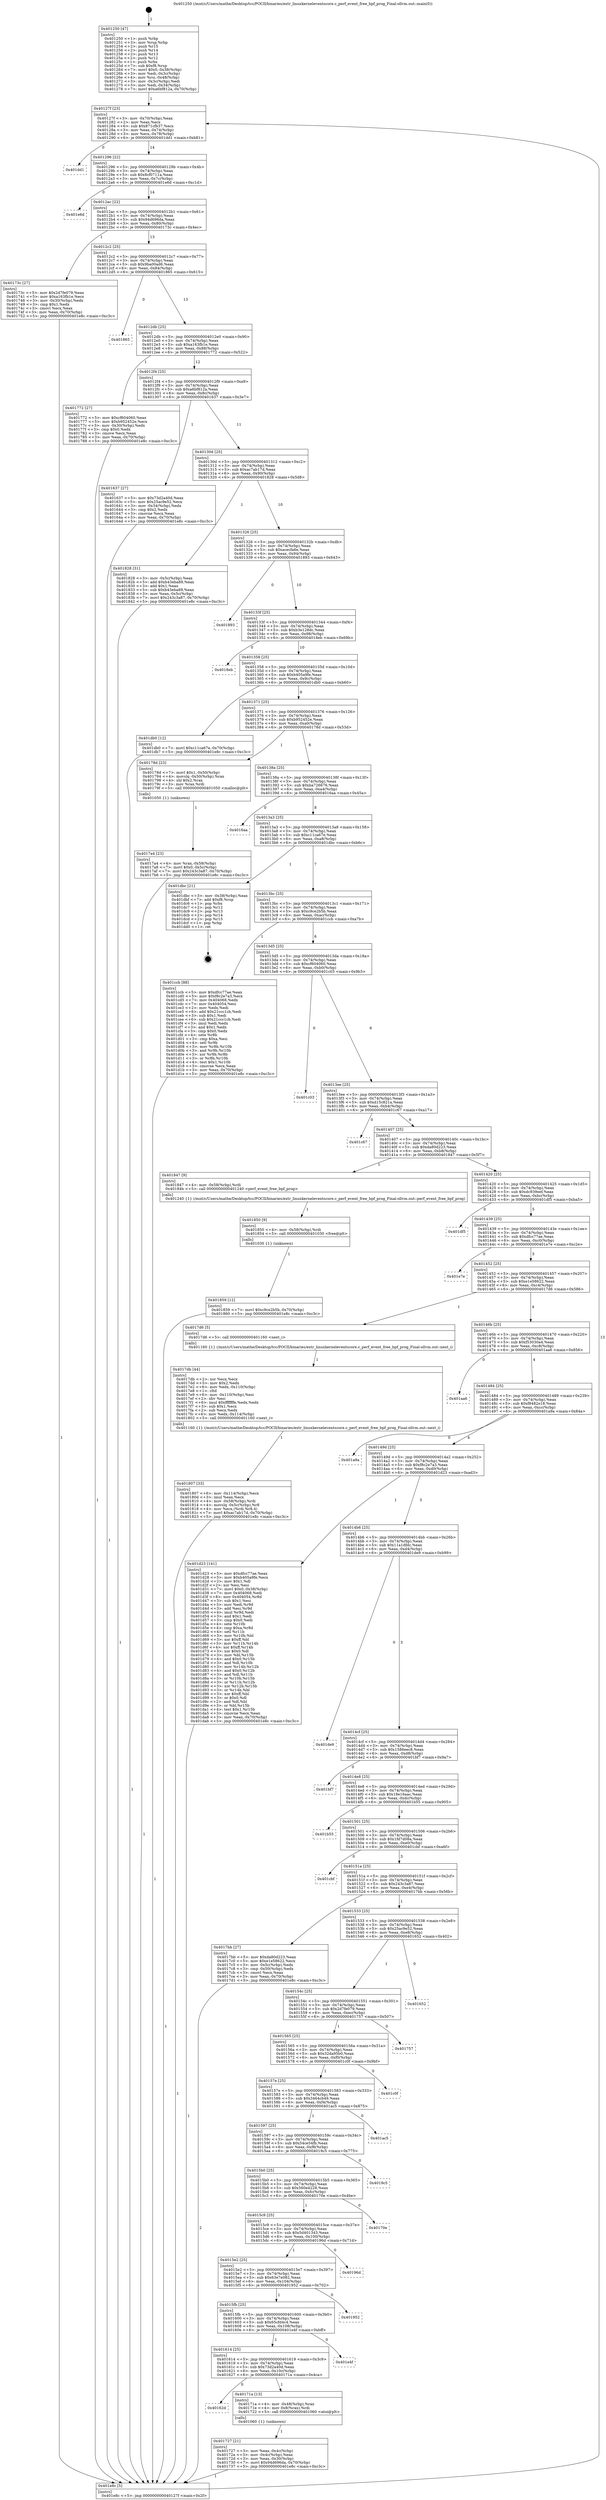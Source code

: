 digraph "0x401250" {
  label = "0x401250 (/mnt/c/Users/mathe/Desktop/tcc/POCII/binaries/extr_linuxkerneleventscore.c_perf_event_free_bpf_prog_Final-ollvm.out::main(0))"
  labelloc = "t"
  node[shape=record]

  Entry [label="",width=0.3,height=0.3,shape=circle,fillcolor=black,style=filled]
  "0x40127f" [label="{
     0x40127f [23]\l
     | [instrs]\l
     &nbsp;&nbsp;0x40127f \<+3\>: mov -0x70(%rbp),%eax\l
     &nbsp;&nbsp;0x401282 \<+2\>: mov %eax,%ecx\l
     &nbsp;&nbsp;0x401284 \<+6\>: sub $0x871cfb37,%ecx\l
     &nbsp;&nbsp;0x40128a \<+3\>: mov %eax,-0x74(%rbp)\l
     &nbsp;&nbsp;0x40128d \<+3\>: mov %ecx,-0x78(%rbp)\l
     &nbsp;&nbsp;0x401290 \<+6\>: je 0000000000401dd1 \<main+0xb81\>\l
  }"]
  "0x401dd1" [label="{
     0x401dd1\l
  }", style=dashed]
  "0x401296" [label="{
     0x401296 [22]\l
     | [instrs]\l
     &nbsp;&nbsp;0x401296 \<+5\>: jmp 000000000040129b \<main+0x4b\>\l
     &nbsp;&nbsp;0x40129b \<+3\>: mov -0x74(%rbp),%eax\l
     &nbsp;&nbsp;0x40129e \<+5\>: sub $0x8cf0711a,%eax\l
     &nbsp;&nbsp;0x4012a3 \<+3\>: mov %eax,-0x7c(%rbp)\l
     &nbsp;&nbsp;0x4012a6 \<+6\>: je 0000000000401e6d \<main+0xc1d\>\l
  }"]
  Exit [label="",width=0.3,height=0.3,shape=circle,fillcolor=black,style=filled,peripheries=2]
  "0x401e6d" [label="{
     0x401e6d\l
  }", style=dashed]
  "0x4012ac" [label="{
     0x4012ac [22]\l
     | [instrs]\l
     &nbsp;&nbsp;0x4012ac \<+5\>: jmp 00000000004012b1 \<main+0x61\>\l
     &nbsp;&nbsp;0x4012b1 \<+3\>: mov -0x74(%rbp),%eax\l
     &nbsp;&nbsp;0x4012b4 \<+5\>: sub $0x94d696da,%eax\l
     &nbsp;&nbsp;0x4012b9 \<+3\>: mov %eax,-0x80(%rbp)\l
     &nbsp;&nbsp;0x4012bc \<+6\>: je 000000000040173c \<main+0x4ec\>\l
  }"]
  "0x401859" [label="{
     0x401859 [12]\l
     | [instrs]\l
     &nbsp;&nbsp;0x401859 \<+7\>: movl $0xc9ce2b5b,-0x70(%rbp)\l
     &nbsp;&nbsp;0x401860 \<+5\>: jmp 0000000000401e8c \<main+0xc3c\>\l
  }"]
  "0x40173c" [label="{
     0x40173c [27]\l
     | [instrs]\l
     &nbsp;&nbsp;0x40173c \<+5\>: mov $0x2d7fe079,%eax\l
     &nbsp;&nbsp;0x401741 \<+5\>: mov $0xa163fb1e,%ecx\l
     &nbsp;&nbsp;0x401746 \<+3\>: mov -0x30(%rbp),%edx\l
     &nbsp;&nbsp;0x401749 \<+3\>: cmp $0x1,%edx\l
     &nbsp;&nbsp;0x40174c \<+3\>: cmovl %ecx,%eax\l
     &nbsp;&nbsp;0x40174f \<+3\>: mov %eax,-0x70(%rbp)\l
     &nbsp;&nbsp;0x401752 \<+5\>: jmp 0000000000401e8c \<main+0xc3c\>\l
  }"]
  "0x4012c2" [label="{
     0x4012c2 [25]\l
     | [instrs]\l
     &nbsp;&nbsp;0x4012c2 \<+5\>: jmp 00000000004012c7 \<main+0x77\>\l
     &nbsp;&nbsp;0x4012c7 \<+3\>: mov -0x74(%rbp),%eax\l
     &nbsp;&nbsp;0x4012ca \<+5\>: sub $0x9ba00ad6,%eax\l
     &nbsp;&nbsp;0x4012cf \<+6\>: mov %eax,-0x84(%rbp)\l
     &nbsp;&nbsp;0x4012d5 \<+6\>: je 0000000000401865 \<main+0x615\>\l
  }"]
  "0x401850" [label="{
     0x401850 [9]\l
     | [instrs]\l
     &nbsp;&nbsp;0x401850 \<+4\>: mov -0x58(%rbp),%rdi\l
     &nbsp;&nbsp;0x401854 \<+5\>: call 0000000000401030 \<free@plt\>\l
     | [calls]\l
     &nbsp;&nbsp;0x401030 \{1\} (unknown)\l
  }"]
  "0x401865" [label="{
     0x401865\l
  }", style=dashed]
  "0x4012db" [label="{
     0x4012db [25]\l
     | [instrs]\l
     &nbsp;&nbsp;0x4012db \<+5\>: jmp 00000000004012e0 \<main+0x90\>\l
     &nbsp;&nbsp;0x4012e0 \<+3\>: mov -0x74(%rbp),%eax\l
     &nbsp;&nbsp;0x4012e3 \<+5\>: sub $0xa163fb1e,%eax\l
     &nbsp;&nbsp;0x4012e8 \<+6\>: mov %eax,-0x88(%rbp)\l
     &nbsp;&nbsp;0x4012ee \<+6\>: je 0000000000401772 \<main+0x522\>\l
  }"]
  "0x401807" [label="{
     0x401807 [33]\l
     | [instrs]\l
     &nbsp;&nbsp;0x401807 \<+6\>: mov -0x114(%rbp),%ecx\l
     &nbsp;&nbsp;0x40180d \<+3\>: imul %eax,%ecx\l
     &nbsp;&nbsp;0x401810 \<+4\>: mov -0x58(%rbp),%rdi\l
     &nbsp;&nbsp;0x401814 \<+4\>: movslq -0x5c(%rbp),%r8\l
     &nbsp;&nbsp;0x401818 \<+4\>: mov %ecx,(%rdi,%r8,4)\l
     &nbsp;&nbsp;0x40181c \<+7\>: movl $0xac7ab17d,-0x70(%rbp)\l
     &nbsp;&nbsp;0x401823 \<+5\>: jmp 0000000000401e8c \<main+0xc3c\>\l
  }"]
  "0x401772" [label="{
     0x401772 [27]\l
     | [instrs]\l
     &nbsp;&nbsp;0x401772 \<+5\>: mov $0xcf604060,%eax\l
     &nbsp;&nbsp;0x401777 \<+5\>: mov $0xb952452e,%ecx\l
     &nbsp;&nbsp;0x40177c \<+3\>: mov -0x30(%rbp),%edx\l
     &nbsp;&nbsp;0x40177f \<+3\>: cmp $0x0,%edx\l
     &nbsp;&nbsp;0x401782 \<+3\>: cmove %ecx,%eax\l
     &nbsp;&nbsp;0x401785 \<+3\>: mov %eax,-0x70(%rbp)\l
     &nbsp;&nbsp;0x401788 \<+5\>: jmp 0000000000401e8c \<main+0xc3c\>\l
  }"]
  "0x4012f4" [label="{
     0x4012f4 [25]\l
     | [instrs]\l
     &nbsp;&nbsp;0x4012f4 \<+5\>: jmp 00000000004012f9 \<main+0xa9\>\l
     &nbsp;&nbsp;0x4012f9 \<+3\>: mov -0x74(%rbp),%eax\l
     &nbsp;&nbsp;0x4012fc \<+5\>: sub $0xa6bf812a,%eax\l
     &nbsp;&nbsp;0x401301 \<+6\>: mov %eax,-0x8c(%rbp)\l
     &nbsp;&nbsp;0x401307 \<+6\>: je 0000000000401637 \<main+0x3e7\>\l
  }"]
  "0x4017db" [label="{
     0x4017db [44]\l
     | [instrs]\l
     &nbsp;&nbsp;0x4017db \<+2\>: xor %ecx,%ecx\l
     &nbsp;&nbsp;0x4017dd \<+5\>: mov $0x2,%edx\l
     &nbsp;&nbsp;0x4017e2 \<+6\>: mov %edx,-0x110(%rbp)\l
     &nbsp;&nbsp;0x4017e8 \<+1\>: cltd\l
     &nbsp;&nbsp;0x4017e9 \<+6\>: mov -0x110(%rbp),%esi\l
     &nbsp;&nbsp;0x4017ef \<+2\>: idiv %esi\l
     &nbsp;&nbsp;0x4017f1 \<+6\>: imul $0xfffffffe,%edx,%edx\l
     &nbsp;&nbsp;0x4017f7 \<+3\>: sub $0x1,%ecx\l
     &nbsp;&nbsp;0x4017fa \<+2\>: sub %ecx,%edx\l
     &nbsp;&nbsp;0x4017fc \<+6\>: mov %edx,-0x114(%rbp)\l
     &nbsp;&nbsp;0x401802 \<+5\>: call 0000000000401160 \<next_i\>\l
     | [calls]\l
     &nbsp;&nbsp;0x401160 \{1\} (/mnt/c/Users/mathe/Desktop/tcc/POCII/binaries/extr_linuxkerneleventscore.c_perf_event_free_bpf_prog_Final-ollvm.out::next_i)\l
  }"]
  "0x401637" [label="{
     0x401637 [27]\l
     | [instrs]\l
     &nbsp;&nbsp;0x401637 \<+5\>: mov $0x73d2a40d,%eax\l
     &nbsp;&nbsp;0x40163c \<+5\>: mov $0x25ac9e52,%ecx\l
     &nbsp;&nbsp;0x401641 \<+3\>: mov -0x34(%rbp),%edx\l
     &nbsp;&nbsp;0x401644 \<+3\>: cmp $0x2,%edx\l
     &nbsp;&nbsp;0x401647 \<+3\>: cmovne %ecx,%eax\l
     &nbsp;&nbsp;0x40164a \<+3\>: mov %eax,-0x70(%rbp)\l
     &nbsp;&nbsp;0x40164d \<+5\>: jmp 0000000000401e8c \<main+0xc3c\>\l
  }"]
  "0x40130d" [label="{
     0x40130d [25]\l
     | [instrs]\l
     &nbsp;&nbsp;0x40130d \<+5\>: jmp 0000000000401312 \<main+0xc2\>\l
     &nbsp;&nbsp;0x401312 \<+3\>: mov -0x74(%rbp),%eax\l
     &nbsp;&nbsp;0x401315 \<+5\>: sub $0xac7ab17d,%eax\l
     &nbsp;&nbsp;0x40131a \<+6\>: mov %eax,-0x90(%rbp)\l
     &nbsp;&nbsp;0x401320 \<+6\>: je 0000000000401828 \<main+0x5d8\>\l
  }"]
  "0x401e8c" [label="{
     0x401e8c [5]\l
     | [instrs]\l
     &nbsp;&nbsp;0x401e8c \<+5\>: jmp 000000000040127f \<main+0x2f\>\l
  }"]
  "0x401250" [label="{
     0x401250 [47]\l
     | [instrs]\l
     &nbsp;&nbsp;0x401250 \<+1\>: push %rbp\l
     &nbsp;&nbsp;0x401251 \<+3\>: mov %rsp,%rbp\l
     &nbsp;&nbsp;0x401254 \<+2\>: push %r15\l
     &nbsp;&nbsp;0x401256 \<+2\>: push %r14\l
     &nbsp;&nbsp;0x401258 \<+2\>: push %r13\l
     &nbsp;&nbsp;0x40125a \<+2\>: push %r12\l
     &nbsp;&nbsp;0x40125c \<+1\>: push %rbx\l
     &nbsp;&nbsp;0x40125d \<+7\>: sub $0xf8,%rsp\l
     &nbsp;&nbsp;0x401264 \<+7\>: movl $0x0,-0x38(%rbp)\l
     &nbsp;&nbsp;0x40126b \<+3\>: mov %edi,-0x3c(%rbp)\l
     &nbsp;&nbsp;0x40126e \<+4\>: mov %rsi,-0x48(%rbp)\l
     &nbsp;&nbsp;0x401272 \<+3\>: mov -0x3c(%rbp),%edi\l
     &nbsp;&nbsp;0x401275 \<+3\>: mov %edi,-0x34(%rbp)\l
     &nbsp;&nbsp;0x401278 \<+7\>: movl $0xa6bf812a,-0x70(%rbp)\l
  }"]
  "0x4017a4" [label="{
     0x4017a4 [23]\l
     | [instrs]\l
     &nbsp;&nbsp;0x4017a4 \<+4\>: mov %rax,-0x58(%rbp)\l
     &nbsp;&nbsp;0x4017a8 \<+7\>: movl $0x0,-0x5c(%rbp)\l
     &nbsp;&nbsp;0x4017af \<+7\>: movl $0x243c3a87,-0x70(%rbp)\l
     &nbsp;&nbsp;0x4017b6 \<+5\>: jmp 0000000000401e8c \<main+0xc3c\>\l
  }"]
  "0x401828" [label="{
     0x401828 [31]\l
     | [instrs]\l
     &nbsp;&nbsp;0x401828 \<+3\>: mov -0x5c(%rbp),%eax\l
     &nbsp;&nbsp;0x40182b \<+5\>: add $0xb43eba89,%eax\l
     &nbsp;&nbsp;0x401830 \<+3\>: add $0x1,%eax\l
     &nbsp;&nbsp;0x401833 \<+5\>: sub $0xb43eba89,%eax\l
     &nbsp;&nbsp;0x401838 \<+3\>: mov %eax,-0x5c(%rbp)\l
     &nbsp;&nbsp;0x40183b \<+7\>: movl $0x243c3a87,-0x70(%rbp)\l
     &nbsp;&nbsp;0x401842 \<+5\>: jmp 0000000000401e8c \<main+0xc3c\>\l
  }"]
  "0x401326" [label="{
     0x401326 [25]\l
     | [instrs]\l
     &nbsp;&nbsp;0x401326 \<+5\>: jmp 000000000040132b \<main+0xdb\>\l
     &nbsp;&nbsp;0x40132b \<+3\>: mov -0x74(%rbp),%eax\l
     &nbsp;&nbsp;0x40132e \<+5\>: sub $0xacecfa6e,%eax\l
     &nbsp;&nbsp;0x401333 \<+6\>: mov %eax,-0x94(%rbp)\l
     &nbsp;&nbsp;0x401339 \<+6\>: je 0000000000401893 \<main+0x643\>\l
  }"]
  "0x401727" [label="{
     0x401727 [21]\l
     | [instrs]\l
     &nbsp;&nbsp;0x401727 \<+3\>: mov %eax,-0x4c(%rbp)\l
     &nbsp;&nbsp;0x40172a \<+3\>: mov -0x4c(%rbp),%eax\l
     &nbsp;&nbsp;0x40172d \<+3\>: mov %eax,-0x30(%rbp)\l
     &nbsp;&nbsp;0x401730 \<+7\>: movl $0x94d696da,-0x70(%rbp)\l
     &nbsp;&nbsp;0x401737 \<+5\>: jmp 0000000000401e8c \<main+0xc3c\>\l
  }"]
  "0x401893" [label="{
     0x401893\l
  }", style=dashed]
  "0x40133f" [label="{
     0x40133f [25]\l
     | [instrs]\l
     &nbsp;&nbsp;0x40133f \<+5\>: jmp 0000000000401344 \<main+0xf4\>\l
     &nbsp;&nbsp;0x401344 \<+3\>: mov -0x74(%rbp),%eax\l
     &nbsp;&nbsp;0x401347 \<+5\>: sub $0xb3e128dc,%eax\l
     &nbsp;&nbsp;0x40134c \<+6\>: mov %eax,-0x98(%rbp)\l
     &nbsp;&nbsp;0x401352 \<+6\>: je 00000000004018eb \<main+0x69b\>\l
  }"]
  "0x40162d" [label="{
     0x40162d\l
  }", style=dashed]
  "0x4018eb" [label="{
     0x4018eb\l
  }", style=dashed]
  "0x401358" [label="{
     0x401358 [25]\l
     | [instrs]\l
     &nbsp;&nbsp;0x401358 \<+5\>: jmp 000000000040135d \<main+0x10d\>\l
     &nbsp;&nbsp;0x40135d \<+3\>: mov -0x74(%rbp),%eax\l
     &nbsp;&nbsp;0x401360 \<+5\>: sub $0xb405a9fe,%eax\l
     &nbsp;&nbsp;0x401365 \<+6\>: mov %eax,-0x9c(%rbp)\l
     &nbsp;&nbsp;0x40136b \<+6\>: je 0000000000401db0 \<main+0xb60\>\l
  }"]
  "0x40171a" [label="{
     0x40171a [13]\l
     | [instrs]\l
     &nbsp;&nbsp;0x40171a \<+4\>: mov -0x48(%rbp),%rax\l
     &nbsp;&nbsp;0x40171e \<+4\>: mov 0x8(%rax),%rdi\l
     &nbsp;&nbsp;0x401722 \<+5\>: call 0000000000401060 \<atoi@plt\>\l
     | [calls]\l
     &nbsp;&nbsp;0x401060 \{1\} (unknown)\l
  }"]
  "0x401db0" [label="{
     0x401db0 [12]\l
     | [instrs]\l
     &nbsp;&nbsp;0x401db0 \<+7\>: movl $0xc11ca67e,-0x70(%rbp)\l
     &nbsp;&nbsp;0x401db7 \<+5\>: jmp 0000000000401e8c \<main+0xc3c\>\l
  }"]
  "0x401371" [label="{
     0x401371 [25]\l
     | [instrs]\l
     &nbsp;&nbsp;0x401371 \<+5\>: jmp 0000000000401376 \<main+0x126\>\l
     &nbsp;&nbsp;0x401376 \<+3\>: mov -0x74(%rbp),%eax\l
     &nbsp;&nbsp;0x401379 \<+5\>: sub $0xb952452e,%eax\l
     &nbsp;&nbsp;0x40137e \<+6\>: mov %eax,-0xa0(%rbp)\l
     &nbsp;&nbsp;0x401384 \<+6\>: je 000000000040178d \<main+0x53d\>\l
  }"]
  "0x401614" [label="{
     0x401614 [25]\l
     | [instrs]\l
     &nbsp;&nbsp;0x401614 \<+5\>: jmp 0000000000401619 \<main+0x3c9\>\l
     &nbsp;&nbsp;0x401619 \<+3\>: mov -0x74(%rbp),%eax\l
     &nbsp;&nbsp;0x40161c \<+5\>: sub $0x73d2a40d,%eax\l
     &nbsp;&nbsp;0x401621 \<+6\>: mov %eax,-0x10c(%rbp)\l
     &nbsp;&nbsp;0x401627 \<+6\>: je 000000000040171a \<main+0x4ca\>\l
  }"]
  "0x40178d" [label="{
     0x40178d [23]\l
     | [instrs]\l
     &nbsp;&nbsp;0x40178d \<+7\>: movl $0x1,-0x50(%rbp)\l
     &nbsp;&nbsp;0x401794 \<+4\>: movslq -0x50(%rbp),%rax\l
     &nbsp;&nbsp;0x401798 \<+4\>: shl $0x2,%rax\l
     &nbsp;&nbsp;0x40179c \<+3\>: mov %rax,%rdi\l
     &nbsp;&nbsp;0x40179f \<+5\>: call 0000000000401050 \<malloc@plt\>\l
     | [calls]\l
     &nbsp;&nbsp;0x401050 \{1\} (unknown)\l
  }"]
  "0x40138a" [label="{
     0x40138a [25]\l
     | [instrs]\l
     &nbsp;&nbsp;0x40138a \<+5\>: jmp 000000000040138f \<main+0x13f\>\l
     &nbsp;&nbsp;0x40138f \<+3\>: mov -0x74(%rbp),%eax\l
     &nbsp;&nbsp;0x401392 \<+5\>: sub $0xba726676,%eax\l
     &nbsp;&nbsp;0x401397 \<+6\>: mov %eax,-0xa4(%rbp)\l
     &nbsp;&nbsp;0x40139d \<+6\>: je 00000000004016aa \<main+0x45a\>\l
  }"]
  "0x401e4f" [label="{
     0x401e4f\l
  }", style=dashed]
  "0x4016aa" [label="{
     0x4016aa\l
  }", style=dashed]
  "0x4013a3" [label="{
     0x4013a3 [25]\l
     | [instrs]\l
     &nbsp;&nbsp;0x4013a3 \<+5\>: jmp 00000000004013a8 \<main+0x158\>\l
     &nbsp;&nbsp;0x4013a8 \<+3\>: mov -0x74(%rbp),%eax\l
     &nbsp;&nbsp;0x4013ab \<+5\>: sub $0xc11ca67e,%eax\l
     &nbsp;&nbsp;0x4013b0 \<+6\>: mov %eax,-0xa8(%rbp)\l
     &nbsp;&nbsp;0x4013b6 \<+6\>: je 0000000000401dbc \<main+0xb6c\>\l
  }"]
  "0x4015fb" [label="{
     0x4015fb [25]\l
     | [instrs]\l
     &nbsp;&nbsp;0x4015fb \<+5\>: jmp 0000000000401600 \<main+0x3b0\>\l
     &nbsp;&nbsp;0x401600 \<+3\>: mov -0x74(%rbp),%eax\l
     &nbsp;&nbsp;0x401603 \<+5\>: sub $0x65cfd4c4,%eax\l
     &nbsp;&nbsp;0x401608 \<+6\>: mov %eax,-0x108(%rbp)\l
     &nbsp;&nbsp;0x40160e \<+6\>: je 0000000000401e4f \<main+0xbff\>\l
  }"]
  "0x401dbc" [label="{
     0x401dbc [21]\l
     | [instrs]\l
     &nbsp;&nbsp;0x401dbc \<+3\>: mov -0x38(%rbp),%eax\l
     &nbsp;&nbsp;0x401dbf \<+7\>: add $0xf8,%rsp\l
     &nbsp;&nbsp;0x401dc6 \<+1\>: pop %rbx\l
     &nbsp;&nbsp;0x401dc7 \<+2\>: pop %r12\l
     &nbsp;&nbsp;0x401dc9 \<+2\>: pop %r13\l
     &nbsp;&nbsp;0x401dcb \<+2\>: pop %r14\l
     &nbsp;&nbsp;0x401dcd \<+2\>: pop %r15\l
     &nbsp;&nbsp;0x401dcf \<+1\>: pop %rbp\l
     &nbsp;&nbsp;0x401dd0 \<+1\>: ret\l
  }"]
  "0x4013bc" [label="{
     0x4013bc [25]\l
     | [instrs]\l
     &nbsp;&nbsp;0x4013bc \<+5\>: jmp 00000000004013c1 \<main+0x171\>\l
     &nbsp;&nbsp;0x4013c1 \<+3\>: mov -0x74(%rbp),%eax\l
     &nbsp;&nbsp;0x4013c4 \<+5\>: sub $0xc9ce2b5b,%eax\l
     &nbsp;&nbsp;0x4013c9 \<+6\>: mov %eax,-0xac(%rbp)\l
     &nbsp;&nbsp;0x4013cf \<+6\>: je 0000000000401ccb \<main+0xa7b\>\l
  }"]
  "0x401952" [label="{
     0x401952\l
  }", style=dashed]
  "0x401ccb" [label="{
     0x401ccb [88]\l
     | [instrs]\l
     &nbsp;&nbsp;0x401ccb \<+5\>: mov $0xdfcc77ae,%eax\l
     &nbsp;&nbsp;0x401cd0 \<+5\>: mov $0xf8c2e7a3,%ecx\l
     &nbsp;&nbsp;0x401cd5 \<+7\>: mov 0x404068,%edx\l
     &nbsp;&nbsp;0x401cdc \<+7\>: mov 0x404054,%esi\l
     &nbsp;&nbsp;0x401ce3 \<+2\>: mov %edx,%edi\l
     &nbsp;&nbsp;0x401ce5 \<+6\>: add $0x21ccc1cb,%edi\l
     &nbsp;&nbsp;0x401ceb \<+3\>: sub $0x1,%edi\l
     &nbsp;&nbsp;0x401cee \<+6\>: sub $0x21ccc1cb,%edi\l
     &nbsp;&nbsp;0x401cf4 \<+3\>: imul %edi,%edx\l
     &nbsp;&nbsp;0x401cf7 \<+3\>: and $0x1,%edx\l
     &nbsp;&nbsp;0x401cfa \<+3\>: cmp $0x0,%edx\l
     &nbsp;&nbsp;0x401cfd \<+4\>: sete %r8b\l
     &nbsp;&nbsp;0x401d01 \<+3\>: cmp $0xa,%esi\l
     &nbsp;&nbsp;0x401d04 \<+4\>: setl %r9b\l
     &nbsp;&nbsp;0x401d08 \<+3\>: mov %r8b,%r10b\l
     &nbsp;&nbsp;0x401d0b \<+3\>: and %r9b,%r10b\l
     &nbsp;&nbsp;0x401d0e \<+3\>: xor %r9b,%r8b\l
     &nbsp;&nbsp;0x401d11 \<+3\>: or %r8b,%r10b\l
     &nbsp;&nbsp;0x401d14 \<+4\>: test $0x1,%r10b\l
     &nbsp;&nbsp;0x401d18 \<+3\>: cmovne %ecx,%eax\l
     &nbsp;&nbsp;0x401d1b \<+3\>: mov %eax,-0x70(%rbp)\l
     &nbsp;&nbsp;0x401d1e \<+5\>: jmp 0000000000401e8c \<main+0xc3c\>\l
  }"]
  "0x4013d5" [label="{
     0x4013d5 [25]\l
     | [instrs]\l
     &nbsp;&nbsp;0x4013d5 \<+5\>: jmp 00000000004013da \<main+0x18a\>\l
     &nbsp;&nbsp;0x4013da \<+3\>: mov -0x74(%rbp),%eax\l
     &nbsp;&nbsp;0x4013dd \<+5\>: sub $0xcf604060,%eax\l
     &nbsp;&nbsp;0x4013e2 \<+6\>: mov %eax,-0xb0(%rbp)\l
     &nbsp;&nbsp;0x4013e8 \<+6\>: je 0000000000401c03 \<main+0x9b3\>\l
  }"]
  "0x4015e2" [label="{
     0x4015e2 [25]\l
     | [instrs]\l
     &nbsp;&nbsp;0x4015e2 \<+5\>: jmp 00000000004015e7 \<main+0x397\>\l
     &nbsp;&nbsp;0x4015e7 \<+3\>: mov -0x74(%rbp),%eax\l
     &nbsp;&nbsp;0x4015ea \<+5\>: sub $0x63e7e082,%eax\l
     &nbsp;&nbsp;0x4015ef \<+6\>: mov %eax,-0x104(%rbp)\l
     &nbsp;&nbsp;0x4015f5 \<+6\>: je 0000000000401952 \<main+0x702\>\l
  }"]
  "0x401c03" [label="{
     0x401c03\l
  }", style=dashed]
  "0x4013ee" [label="{
     0x4013ee [25]\l
     | [instrs]\l
     &nbsp;&nbsp;0x4013ee \<+5\>: jmp 00000000004013f3 \<main+0x1a3\>\l
     &nbsp;&nbsp;0x4013f3 \<+3\>: mov -0x74(%rbp),%eax\l
     &nbsp;&nbsp;0x4013f6 \<+5\>: sub $0xd15c821a,%eax\l
     &nbsp;&nbsp;0x4013fb \<+6\>: mov %eax,-0xb4(%rbp)\l
     &nbsp;&nbsp;0x401401 \<+6\>: je 0000000000401c67 \<main+0xa17\>\l
  }"]
  "0x40196d" [label="{
     0x40196d\l
  }", style=dashed]
  "0x401c67" [label="{
     0x401c67\l
  }", style=dashed]
  "0x401407" [label="{
     0x401407 [25]\l
     | [instrs]\l
     &nbsp;&nbsp;0x401407 \<+5\>: jmp 000000000040140c \<main+0x1bc\>\l
     &nbsp;&nbsp;0x40140c \<+3\>: mov -0x74(%rbp),%eax\l
     &nbsp;&nbsp;0x40140f \<+5\>: sub $0xda80d223,%eax\l
     &nbsp;&nbsp;0x401414 \<+6\>: mov %eax,-0xb8(%rbp)\l
     &nbsp;&nbsp;0x40141a \<+6\>: je 0000000000401847 \<main+0x5f7\>\l
  }"]
  "0x4015c9" [label="{
     0x4015c9 [25]\l
     | [instrs]\l
     &nbsp;&nbsp;0x4015c9 \<+5\>: jmp 00000000004015ce \<main+0x37e\>\l
     &nbsp;&nbsp;0x4015ce \<+3\>: mov -0x74(%rbp),%eax\l
     &nbsp;&nbsp;0x4015d1 \<+5\>: sub $0x5d401343,%eax\l
     &nbsp;&nbsp;0x4015d6 \<+6\>: mov %eax,-0x100(%rbp)\l
     &nbsp;&nbsp;0x4015dc \<+6\>: je 000000000040196d \<main+0x71d\>\l
  }"]
  "0x401847" [label="{
     0x401847 [9]\l
     | [instrs]\l
     &nbsp;&nbsp;0x401847 \<+4\>: mov -0x58(%rbp),%rdi\l
     &nbsp;&nbsp;0x40184b \<+5\>: call 0000000000401240 \<perf_event_free_bpf_prog\>\l
     | [calls]\l
     &nbsp;&nbsp;0x401240 \{1\} (/mnt/c/Users/mathe/Desktop/tcc/POCII/binaries/extr_linuxkerneleventscore.c_perf_event_free_bpf_prog_Final-ollvm.out::perf_event_free_bpf_prog)\l
  }"]
  "0x401420" [label="{
     0x401420 [25]\l
     | [instrs]\l
     &nbsp;&nbsp;0x401420 \<+5\>: jmp 0000000000401425 \<main+0x1d5\>\l
     &nbsp;&nbsp;0x401425 \<+3\>: mov -0x74(%rbp),%eax\l
     &nbsp;&nbsp;0x401428 \<+5\>: sub $0xdc939eef,%eax\l
     &nbsp;&nbsp;0x40142d \<+6\>: mov %eax,-0xbc(%rbp)\l
     &nbsp;&nbsp;0x401433 \<+6\>: je 0000000000401df5 \<main+0xba5\>\l
  }"]
  "0x40170e" [label="{
     0x40170e\l
  }", style=dashed]
  "0x401df5" [label="{
     0x401df5\l
  }", style=dashed]
  "0x401439" [label="{
     0x401439 [25]\l
     | [instrs]\l
     &nbsp;&nbsp;0x401439 \<+5\>: jmp 000000000040143e \<main+0x1ee\>\l
     &nbsp;&nbsp;0x40143e \<+3\>: mov -0x74(%rbp),%eax\l
     &nbsp;&nbsp;0x401441 \<+5\>: sub $0xdfcc77ae,%eax\l
     &nbsp;&nbsp;0x401446 \<+6\>: mov %eax,-0xc0(%rbp)\l
     &nbsp;&nbsp;0x40144c \<+6\>: je 0000000000401e7e \<main+0xc2e\>\l
  }"]
  "0x4015b0" [label="{
     0x4015b0 [25]\l
     | [instrs]\l
     &nbsp;&nbsp;0x4015b0 \<+5\>: jmp 00000000004015b5 \<main+0x365\>\l
     &nbsp;&nbsp;0x4015b5 \<+3\>: mov -0x74(%rbp),%eax\l
     &nbsp;&nbsp;0x4015b8 \<+5\>: sub $0x560e4228,%eax\l
     &nbsp;&nbsp;0x4015bd \<+6\>: mov %eax,-0xfc(%rbp)\l
     &nbsp;&nbsp;0x4015c3 \<+6\>: je 000000000040170e \<main+0x4be\>\l
  }"]
  "0x401e7e" [label="{
     0x401e7e\l
  }", style=dashed]
  "0x401452" [label="{
     0x401452 [25]\l
     | [instrs]\l
     &nbsp;&nbsp;0x401452 \<+5\>: jmp 0000000000401457 \<main+0x207\>\l
     &nbsp;&nbsp;0x401457 \<+3\>: mov -0x74(%rbp),%eax\l
     &nbsp;&nbsp;0x40145a \<+5\>: sub $0xe1e58622,%eax\l
     &nbsp;&nbsp;0x40145f \<+6\>: mov %eax,-0xc4(%rbp)\l
     &nbsp;&nbsp;0x401465 \<+6\>: je 00000000004017d6 \<main+0x586\>\l
  }"]
  "0x4019c5" [label="{
     0x4019c5\l
  }", style=dashed]
  "0x4017d6" [label="{
     0x4017d6 [5]\l
     | [instrs]\l
     &nbsp;&nbsp;0x4017d6 \<+5\>: call 0000000000401160 \<next_i\>\l
     | [calls]\l
     &nbsp;&nbsp;0x401160 \{1\} (/mnt/c/Users/mathe/Desktop/tcc/POCII/binaries/extr_linuxkerneleventscore.c_perf_event_free_bpf_prog_Final-ollvm.out::next_i)\l
  }"]
  "0x40146b" [label="{
     0x40146b [25]\l
     | [instrs]\l
     &nbsp;&nbsp;0x40146b \<+5\>: jmp 0000000000401470 \<main+0x220\>\l
     &nbsp;&nbsp;0x401470 \<+3\>: mov -0x74(%rbp),%eax\l
     &nbsp;&nbsp;0x401473 \<+5\>: sub $0xf53030a4,%eax\l
     &nbsp;&nbsp;0x401478 \<+6\>: mov %eax,-0xc8(%rbp)\l
     &nbsp;&nbsp;0x40147e \<+6\>: je 0000000000401aa6 \<main+0x856\>\l
  }"]
  "0x401597" [label="{
     0x401597 [25]\l
     | [instrs]\l
     &nbsp;&nbsp;0x401597 \<+5\>: jmp 000000000040159c \<main+0x34c\>\l
     &nbsp;&nbsp;0x40159c \<+3\>: mov -0x74(%rbp),%eax\l
     &nbsp;&nbsp;0x40159f \<+5\>: sub $0x54ce54fb,%eax\l
     &nbsp;&nbsp;0x4015a4 \<+6\>: mov %eax,-0xf8(%rbp)\l
     &nbsp;&nbsp;0x4015aa \<+6\>: je 00000000004019c5 \<main+0x775\>\l
  }"]
  "0x401aa6" [label="{
     0x401aa6\l
  }", style=dashed]
  "0x401484" [label="{
     0x401484 [25]\l
     | [instrs]\l
     &nbsp;&nbsp;0x401484 \<+5\>: jmp 0000000000401489 \<main+0x239\>\l
     &nbsp;&nbsp;0x401489 \<+3\>: mov -0x74(%rbp),%eax\l
     &nbsp;&nbsp;0x40148c \<+5\>: sub $0xf8482e18,%eax\l
     &nbsp;&nbsp;0x401491 \<+6\>: mov %eax,-0xcc(%rbp)\l
     &nbsp;&nbsp;0x401497 \<+6\>: je 0000000000401a9a \<main+0x84a\>\l
  }"]
  "0x401ac5" [label="{
     0x401ac5\l
  }", style=dashed]
  "0x401a9a" [label="{
     0x401a9a\l
  }", style=dashed]
  "0x40149d" [label="{
     0x40149d [25]\l
     | [instrs]\l
     &nbsp;&nbsp;0x40149d \<+5\>: jmp 00000000004014a2 \<main+0x252\>\l
     &nbsp;&nbsp;0x4014a2 \<+3\>: mov -0x74(%rbp),%eax\l
     &nbsp;&nbsp;0x4014a5 \<+5\>: sub $0xf8c2e7a3,%eax\l
     &nbsp;&nbsp;0x4014aa \<+6\>: mov %eax,-0xd0(%rbp)\l
     &nbsp;&nbsp;0x4014b0 \<+6\>: je 0000000000401d23 \<main+0xad3\>\l
  }"]
  "0x40157e" [label="{
     0x40157e [25]\l
     | [instrs]\l
     &nbsp;&nbsp;0x40157e \<+5\>: jmp 0000000000401583 \<main+0x333\>\l
     &nbsp;&nbsp;0x401583 \<+3\>: mov -0x74(%rbp),%eax\l
     &nbsp;&nbsp;0x401586 \<+5\>: sub $0x3464cb49,%eax\l
     &nbsp;&nbsp;0x40158b \<+6\>: mov %eax,-0xf4(%rbp)\l
     &nbsp;&nbsp;0x401591 \<+6\>: je 0000000000401ac5 \<main+0x875\>\l
  }"]
  "0x401d23" [label="{
     0x401d23 [141]\l
     | [instrs]\l
     &nbsp;&nbsp;0x401d23 \<+5\>: mov $0xdfcc77ae,%eax\l
     &nbsp;&nbsp;0x401d28 \<+5\>: mov $0xb405a9fe,%ecx\l
     &nbsp;&nbsp;0x401d2d \<+2\>: mov $0x1,%dl\l
     &nbsp;&nbsp;0x401d2f \<+2\>: xor %esi,%esi\l
     &nbsp;&nbsp;0x401d31 \<+7\>: movl $0x0,-0x38(%rbp)\l
     &nbsp;&nbsp;0x401d38 \<+7\>: mov 0x404068,%edi\l
     &nbsp;&nbsp;0x401d3f \<+8\>: mov 0x404054,%r8d\l
     &nbsp;&nbsp;0x401d47 \<+3\>: sub $0x1,%esi\l
     &nbsp;&nbsp;0x401d4a \<+3\>: mov %edi,%r9d\l
     &nbsp;&nbsp;0x401d4d \<+3\>: add %esi,%r9d\l
     &nbsp;&nbsp;0x401d50 \<+4\>: imul %r9d,%edi\l
     &nbsp;&nbsp;0x401d54 \<+3\>: and $0x1,%edi\l
     &nbsp;&nbsp;0x401d57 \<+3\>: cmp $0x0,%edi\l
     &nbsp;&nbsp;0x401d5a \<+4\>: sete %r10b\l
     &nbsp;&nbsp;0x401d5e \<+4\>: cmp $0xa,%r8d\l
     &nbsp;&nbsp;0x401d62 \<+4\>: setl %r11b\l
     &nbsp;&nbsp;0x401d66 \<+3\>: mov %r10b,%bl\l
     &nbsp;&nbsp;0x401d69 \<+3\>: xor $0xff,%bl\l
     &nbsp;&nbsp;0x401d6c \<+3\>: mov %r11b,%r14b\l
     &nbsp;&nbsp;0x401d6f \<+4\>: xor $0xff,%r14b\l
     &nbsp;&nbsp;0x401d73 \<+3\>: xor $0x0,%dl\l
     &nbsp;&nbsp;0x401d76 \<+3\>: mov %bl,%r15b\l
     &nbsp;&nbsp;0x401d79 \<+4\>: and $0x0,%r15b\l
     &nbsp;&nbsp;0x401d7d \<+3\>: and %dl,%r10b\l
     &nbsp;&nbsp;0x401d80 \<+3\>: mov %r14b,%r12b\l
     &nbsp;&nbsp;0x401d83 \<+4\>: and $0x0,%r12b\l
     &nbsp;&nbsp;0x401d87 \<+3\>: and %dl,%r11b\l
     &nbsp;&nbsp;0x401d8a \<+3\>: or %r10b,%r15b\l
     &nbsp;&nbsp;0x401d8d \<+3\>: or %r11b,%r12b\l
     &nbsp;&nbsp;0x401d90 \<+3\>: xor %r12b,%r15b\l
     &nbsp;&nbsp;0x401d93 \<+3\>: or %r14b,%bl\l
     &nbsp;&nbsp;0x401d96 \<+3\>: xor $0xff,%bl\l
     &nbsp;&nbsp;0x401d99 \<+3\>: or $0x0,%dl\l
     &nbsp;&nbsp;0x401d9c \<+2\>: and %dl,%bl\l
     &nbsp;&nbsp;0x401d9e \<+3\>: or %bl,%r15b\l
     &nbsp;&nbsp;0x401da1 \<+4\>: test $0x1,%r15b\l
     &nbsp;&nbsp;0x401da5 \<+3\>: cmovne %ecx,%eax\l
     &nbsp;&nbsp;0x401da8 \<+3\>: mov %eax,-0x70(%rbp)\l
     &nbsp;&nbsp;0x401dab \<+5\>: jmp 0000000000401e8c \<main+0xc3c\>\l
  }"]
  "0x4014b6" [label="{
     0x4014b6 [25]\l
     | [instrs]\l
     &nbsp;&nbsp;0x4014b6 \<+5\>: jmp 00000000004014bb \<main+0x26b\>\l
     &nbsp;&nbsp;0x4014bb \<+3\>: mov -0x74(%rbp),%eax\l
     &nbsp;&nbsp;0x4014be \<+5\>: sub $0x11a1dfdc,%eax\l
     &nbsp;&nbsp;0x4014c3 \<+6\>: mov %eax,-0xd4(%rbp)\l
     &nbsp;&nbsp;0x4014c9 \<+6\>: je 0000000000401de9 \<main+0xb99\>\l
  }"]
  "0x401c0f" [label="{
     0x401c0f\l
  }", style=dashed]
  "0x401de9" [label="{
     0x401de9\l
  }", style=dashed]
  "0x4014cf" [label="{
     0x4014cf [25]\l
     | [instrs]\l
     &nbsp;&nbsp;0x4014cf \<+5\>: jmp 00000000004014d4 \<main+0x284\>\l
     &nbsp;&nbsp;0x4014d4 \<+3\>: mov -0x74(%rbp),%eax\l
     &nbsp;&nbsp;0x4014d7 \<+5\>: sub $0x1586eec8,%eax\l
     &nbsp;&nbsp;0x4014dc \<+6\>: mov %eax,-0xd8(%rbp)\l
     &nbsp;&nbsp;0x4014e2 \<+6\>: je 0000000000401bf7 \<main+0x9a7\>\l
  }"]
  "0x401565" [label="{
     0x401565 [25]\l
     | [instrs]\l
     &nbsp;&nbsp;0x401565 \<+5\>: jmp 000000000040156a \<main+0x31a\>\l
     &nbsp;&nbsp;0x40156a \<+3\>: mov -0x74(%rbp),%eax\l
     &nbsp;&nbsp;0x40156d \<+5\>: sub $0x32da95b0,%eax\l
     &nbsp;&nbsp;0x401572 \<+6\>: mov %eax,-0xf0(%rbp)\l
     &nbsp;&nbsp;0x401578 \<+6\>: je 0000000000401c0f \<main+0x9bf\>\l
  }"]
  "0x401bf7" [label="{
     0x401bf7\l
  }", style=dashed]
  "0x4014e8" [label="{
     0x4014e8 [25]\l
     | [instrs]\l
     &nbsp;&nbsp;0x4014e8 \<+5\>: jmp 00000000004014ed \<main+0x29d\>\l
     &nbsp;&nbsp;0x4014ed \<+3\>: mov -0x74(%rbp),%eax\l
     &nbsp;&nbsp;0x4014f0 \<+5\>: sub $0x18e16aac,%eax\l
     &nbsp;&nbsp;0x4014f5 \<+6\>: mov %eax,-0xdc(%rbp)\l
     &nbsp;&nbsp;0x4014fb \<+6\>: je 0000000000401b55 \<main+0x905\>\l
  }"]
  "0x401757" [label="{
     0x401757\l
  }", style=dashed]
  "0x401b55" [label="{
     0x401b55\l
  }", style=dashed]
  "0x401501" [label="{
     0x401501 [25]\l
     | [instrs]\l
     &nbsp;&nbsp;0x401501 \<+5\>: jmp 0000000000401506 \<main+0x2b6\>\l
     &nbsp;&nbsp;0x401506 \<+3\>: mov -0x74(%rbp),%eax\l
     &nbsp;&nbsp;0x401509 \<+5\>: sub $0x1fd7d08a,%eax\l
     &nbsp;&nbsp;0x40150e \<+6\>: mov %eax,-0xe0(%rbp)\l
     &nbsp;&nbsp;0x401514 \<+6\>: je 0000000000401cbf \<main+0xa6f\>\l
  }"]
  "0x40154c" [label="{
     0x40154c [25]\l
     | [instrs]\l
     &nbsp;&nbsp;0x40154c \<+5\>: jmp 0000000000401551 \<main+0x301\>\l
     &nbsp;&nbsp;0x401551 \<+3\>: mov -0x74(%rbp),%eax\l
     &nbsp;&nbsp;0x401554 \<+5\>: sub $0x2d7fe079,%eax\l
     &nbsp;&nbsp;0x401559 \<+6\>: mov %eax,-0xec(%rbp)\l
     &nbsp;&nbsp;0x40155f \<+6\>: je 0000000000401757 \<main+0x507\>\l
  }"]
  "0x401cbf" [label="{
     0x401cbf\l
  }", style=dashed]
  "0x40151a" [label="{
     0x40151a [25]\l
     | [instrs]\l
     &nbsp;&nbsp;0x40151a \<+5\>: jmp 000000000040151f \<main+0x2cf\>\l
     &nbsp;&nbsp;0x40151f \<+3\>: mov -0x74(%rbp),%eax\l
     &nbsp;&nbsp;0x401522 \<+5\>: sub $0x243c3a87,%eax\l
     &nbsp;&nbsp;0x401527 \<+6\>: mov %eax,-0xe4(%rbp)\l
     &nbsp;&nbsp;0x40152d \<+6\>: je 00000000004017bb \<main+0x56b\>\l
  }"]
  "0x401652" [label="{
     0x401652\l
  }", style=dashed]
  "0x4017bb" [label="{
     0x4017bb [27]\l
     | [instrs]\l
     &nbsp;&nbsp;0x4017bb \<+5\>: mov $0xda80d223,%eax\l
     &nbsp;&nbsp;0x4017c0 \<+5\>: mov $0xe1e58622,%ecx\l
     &nbsp;&nbsp;0x4017c5 \<+3\>: mov -0x5c(%rbp),%edx\l
     &nbsp;&nbsp;0x4017c8 \<+3\>: cmp -0x50(%rbp),%edx\l
     &nbsp;&nbsp;0x4017cb \<+3\>: cmovl %ecx,%eax\l
     &nbsp;&nbsp;0x4017ce \<+3\>: mov %eax,-0x70(%rbp)\l
     &nbsp;&nbsp;0x4017d1 \<+5\>: jmp 0000000000401e8c \<main+0xc3c\>\l
  }"]
  "0x401533" [label="{
     0x401533 [25]\l
     | [instrs]\l
     &nbsp;&nbsp;0x401533 \<+5\>: jmp 0000000000401538 \<main+0x2e8\>\l
     &nbsp;&nbsp;0x401538 \<+3\>: mov -0x74(%rbp),%eax\l
     &nbsp;&nbsp;0x40153b \<+5\>: sub $0x25ac9e52,%eax\l
     &nbsp;&nbsp;0x401540 \<+6\>: mov %eax,-0xe8(%rbp)\l
     &nbsp;&nbsp;0x401546 \<+6\>: je 0000000000401652 \<main+0x402\>\l
  }"]
  Entry -> "0x401250" [label=" 1"]
  "0x40127f" -> "0x401dd1" [label=" 0"]
  "0x40127f" -> "0x401296" [label=" 14"]
  "0x401dbc" -> Exit [label=" 1"]
  "0x401296" -> "0x401e6d" [label=" 0"]
  "0x401296" -> "0x4012ac" [label=" 14"]
  "0x401db0" -> "0x401e8c" [label=" 1"]
  "0x4012ac" -> "0x40173c" [label=" 1"]
  "0x4012ac" -> "0x4012c2" [label=" 13"]
  "0x401d23" -> "0x401e8c" [label=" 1"]
  "0x4012c2" -> "0x401865" [label=" 0"]
  "0x4012c2" -> "0x4012db" [label=" 13"]
  "0x401ccb" -> "0x401e8c" [label=" 1"]
  "0x4012db" -> "0x401772" [label=" 1"]
  "0x4012db" -> "0x4012f4" [label=" 12"]
  "0x401859" -> "0x401e8c" [label=" 1"]
  "0x4012f4" -> "0x401637" [label=" 1"]
  "0x4012f4" -> "0x40130d" [label=" 11"]
  "0x401637" -> "0x401e8c" [label=" 1"]
  "0x401250" -> "0x40127f" [label=" 1"]
  "0x401e8c" -> "0x40127f" [label=" 13"]
  "0x401850" -> "0x401859" [label=" 1"]
  "0x40130d" -> "0x401828" [label=" 1"]
  "0x40130d" -> "0x401326" [label=" 10"]
  "0x401847" -> "0x401850" [label=" 1"]
  "0x401326" -> "0x401893" [label=" 0"]
  "0x401326" -> "0x40133f" [label=" 10"]
  "0x401828" -> "0x401e8c" [label=" 1"]
  "0x40133f" -> "0x4018eb" [label=" 0"]
  "0x40133f" -> "0x401358" [label=" 10"]
  "0x401807" -> "0x401e8c" [label=" 1"]
  "0x401358" -> "0x401db0" [label=" 1"]
  "0x401358" -> "0x401371" [label=" 9"]
  "0x4017db" -> "0x401807" [label=" 1"]
  "0x401371" -> "0x40178d" [label=" 1"]
  "0x401371" -> "0x40138a" [label=" 8"]
  "0x4017bb" -> "0x401e8c" [label=" 2"]
  "0x40138a" -> "0x4016aa" [label=" 0"]
  "0x40138a" -> "0x4013a3" [label=" 8"]
  "0x4017a4" -> "0x401e8c" [label=" 1"]
  "0x4013a3" -> "0x401dbc" [label=" 1"]
  "0x4013a3" -> "0x4013bc" [label=" 7"]
  "0x401772" -> "0x401e8c" [label=" 1"]
  "0x4013bc" -> "0x401ccb" [label=" 1"]
  "0x4013bc" -> "0x4013d5" [label=" 6"]
  "0x40173c" -> "0x401e8c" [label=" 1"]
  "0x4013d5" -> "0x401c03" [label=" 0"]
  "0x4013d5" -> "0x4013ee" [label=" 6"]
  "0x40171a" -> "0x401727" [label=" 1"]
  "0x4013ee" -> "0x401c67" [label=" 0"]
  "0x4013ee" -> "0x401407" [label=" 6"]
  "0x401614" -> "0x40162d" [label=" 0"]
  "0x401407" -> "0x401847" [label=" 1"]
  "0x401407" -> "0x401420" [label=" 5"]
  "0x4017d6" -> "0x4017db" [label=" 1"]
  "0x401420" -> "0x401df5" [label=" 0"]
  "0x401420" -> "0x401439" [label=" 5"]
  "0x4015fb" -> "0x401614" [label=" 1"]
  "0x401439" -> "0x401e7e" [label=" 0"]
  "0x401439" -> "0x401452" [label=" 5"]
  "0x40178d" -> "0x4017a4" [label=" 1"]
  "0x401452" -> "0x4017d6" [label=" 1"]
  "0x401452" -> "0x40146b" [label=" 4"]
  "0x4015e2" -> "0x4015fb" [label=" 1"]
  "0x40146b" -> "0x401aa6" [label=" 0"]
  "0x40146b" -> "0x401484" [label=" 4"]
  "0x401727" -> "0x401e8c" [label=" 1"]
  "0x401484" -> "0x401a9a" [label=" 0"]
  "0x401484" -> "0x40149d" [label=" 4"]
  "0x4015c9" -> "0x4015e2" [label=" 1"]
  "0x40149d" -> "0x401d23" [label=" 1"]
  "0x40149d" -> "0x4014b6" [label=" 3"]
  "0x401614" -> "0x40171a" [label=" 1"]
  "0x4014b6" -> "0x401de9" [label=" 0"]
  "0x4014b6" -> "0x4014cf" [label=" 3"]
  "0x4015b0" -> "0x4015c9" [label=" 1"]
  "0x4014cf" -> "0x401bf7" [label=" 0"]
  "0x4014cf" -> "0x4014e8" [label=" 3"]
  "0x4015fb" -> "0x401e4f" [label=" 0"]
  "0x4014e8" -> "0x401b55" [label=" 0"]
  "0x4014e8" -> "0x401501" [label=" 3"]
  "0x401597" -> "0x4015b0" [label=" 1"]
  "0x401501" -> "0x401cbf" [label=" 0"]
  "0x401501" -> "0x40151a" [label=" 3"]
  "0x4015e2" -> "0x401952" [label=" 0"]
  "0x40151a" -> "0x4017bb" [label=" 2"]
  "0x40151a" -> "0x401533" [label=" 1"]
  "0x40157e" -> "0x401597" [label=" 1"]
  "0x401533" -> "0x401652" [label=" 0"]
  "0x401533" -> "0x40154c" [label=" 1"]
  "0x401597" -> "0x4019c5" [label=" 0"]
  "0x40154c" -> "0x401757" [label=" 0"]
  "0x40154c" -> "0x401565" [label=" 1"]
  "0x4015b0" -> "0x40170e" [label=" 0"]
  "0x401565" -> "0x401c0f" [label=" 0"]
  "0x401565" -> "0x40157e" [label=" 1"]
  "0x4015c9" -> "0x40196d" [label=" 0"]
  "0x40157e" -> "0x401ac5" [label=" 0"]
}
